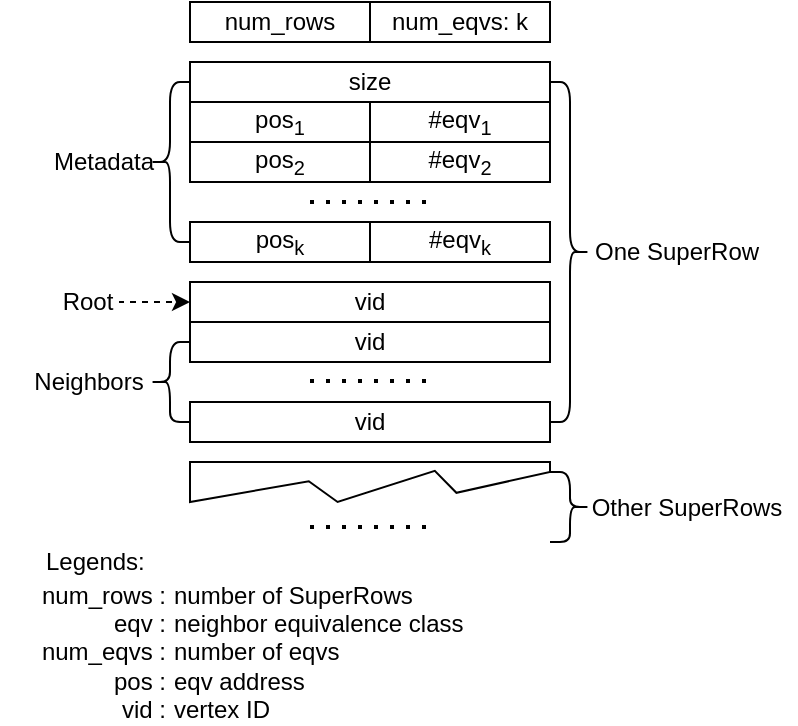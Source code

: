 <mxfile version="14.1.8" type="device"><diagram id="lwnNIqb6bs83yGjAs7Ds" name="第 1 页"><mxGraphModel dx="1102" dy="807" grid="1" gridSize="10" guides="1" tooltips="1" connect="1" arrows="1" fold="1" page="1" pageScale="1" pageWidth="827" pageHeight="1169" math="0" shadow="0"><root><mxCell id="0"/><mxCell id="1" parent="0"/><mxCell id="_lE6emr03Wwwza7r2lT1-6" value="size" style="rounded=0;whiteSpace=wrap;html=1;" parent="1" vertex="1"><mxGeometry x="304" y="60" width="180" height="20" as="geometry"/></mxCell><mxCell id="_lE6emr03Wwwza7r2lT1-7" value="num_rows" style="rounded=0;whiteSpace=wrap;html=1;" parent="1" vertex="1"><mxGeometry x="304" y="30" width="90" height="20" as="geometry"/></mxCell><mxCell id="_lE6emr03Wwwza7r2lT1-8" value="num_eqvs: k" style="rounded=0;whiteSpace=wrap;html=1;" parent="1" vertex="1"><mxGeometry x="394" y="30" width="90" height="20" as="geometry"/></mxCell><mxCell id="_lE6emr03Wwwza7r2lT1-9" value="pos&lt;sub&gt;1&lt;/sub&gt;" style="rounded=0;whiteSpace=wrap;html=1;" parent="1" vertex="1"><mxGeometry x="304" y="80" width="90" height="20" as="geometry"/></mxCell><mxCell id="_lE6emr03Wwwza7r2lT1-10" value="#eqv&lt;sub&gt;1&lt;/sub&gt;" style="rounded=0;whiteSpace=wrap;html=1;" parent="1" vertex="1"><mxGeometry x="394" y="80" width="90" height="20" as="geometry"/></mxCell><mxCell id="_lE6emr03Wwwza7r2lT1-11" value="pos&lt;sub&gt;2&lt;/sub&gt;" style="rounded=0;whiteSpace=wrap;html=1;" parent="1" vertex="1"><mxGeometry x="304" y="100" width="90" height="20" as="geometry"/></mxCell><mxCell id="_lE6emr03Wwwza7r2lT1-12" value="#eqv&lt;sub&gt;2&lt;/sub&gt;" style="rounded=0;whiteSpace=wrap;html=1;" parent="1" vertex="1"><mxGeometry x="394" y="100" width="90" height="20" as="geometry"/></mxCell><mxCell id="_lE6emr03Wwwza7r2lT1-13" value="pos&lt;sub&gt;k&lt;/sub&gt;" style="rounded=0;whiteSpace=wrap;html=1;" parent="1" vertex="1"><mxGeometry x="304" y="140" width="90" height="20" as="geometry"/></mxCell><mxCell id="_lE6emr03Wwwza7r2lT1-14" value="#eqv&lt;sub&gt;k&lt;/sub&gt;" style="rounded=0;whiteSpace=wrap;html=1;" parent="1" vertex="1"><mxGeometry x="394" y="140" width="90" height="20" as="geometry"/></mxCell><mxCell id="_lE6emr03Wwwza7r2lT1-15" value="" style="endArrow=none;dashed=1;html=1;dashPattern=1 3;strokeWidth=2;" parent="1" edge="1"><mxGeometry width="50" height="50" relative="1" as="geometry"><mxPoint x="364" y="130" as="sourcePoint"/><mxPoint x="424" y="130" as="targetPoint"/></mxGeometry></mxCell><mxCell id="_lE6emr03Wwwza7r2lT1-16" value="vid" style="rounded=0;whiteSpace=wrap;html=1;" parent="1" vertex="1"><mxGeometry x="304" y="170" width="180" height="20" as="geometry"/></mxCell><mxCell id="_lE6emr03Wwwza7r2lT1-17" value="vid" style="rounded=0;whiteSpace=wrap;html=1;" parent="1" vertex="1"><mxGeometry x="304" y="190" width="180" height="20" as="geometry"/></mxCell><mxCell id="_lE6emr03Wwwza7r2lT1-18" value="vid" style="rounded=0;whiteSpace=wrap;html=1;" parent="1" vertex="1"><mxGeometry x="304" y="230" width="180" height="20" as="geometry"/></mxCell><mxCell id="_lE6emr03Wwwza7r2lT1-19" value="" style="endArrow=none;dashed=1;html=1;dashPattern=1 3;strokeWidth=2;" parent="1" edge="1"><mxGeometry width="50" height="50" relative="1" as="geometry"><mxPoint x="364" y="219.5" as="sourcePoint"/><mxPoint x="424" y="219.5" as="targetPoint"/></mxGeometry></mxCell><mxCell id="_lE6emr03Wwwza7r2lT1-21" value="One SuperRow" style="text;html=1;align=center;verticalAlign=middle;resizable=0;points=[];autosize=1;" parent="1" vertex="1"><mxGeometry x="497" y="145" width="100" height="20" as="geometry"/></mxCell><mxCell id="beOOVUfoKIp3zgghK25J-1" value="" style="verticalLabelPosition=bottom;verticalAlign=top;html=1;shape=mxgraph.basic.polygon;polyCoords=[[0,0],[1,0],[1,0.25],[0.74,0.77],[0.68,0.22],[0.41,1],[0.33,0.48],[0,1]];polyline=0;shadow=0;" parent="1" vertex="1"><mxGeometry x="304" y="260" width="180" height="20" as="geometry"/></mxCell><mxCell id="beOOVUfoKIp3zgghK25J-3" value="Other SuperRows" style="text;html=1;align=center;verticalAlign=middle;resizable=0;points=[];autosize=1;" parent="1" vertex="1"><mxGeometry x="497" y="272.5" width="110" height="20" as="geometry"/></mxCell><mxCell id="fdWeP0zYmH4bE2EF008l-1" value="" style="shape=curlyBracket;whiteSpace=wrap;html=1;rounded=1;flipH=1;" parent="1" vertex="1"><mxGeometry x="484" y="70" width="20" height="170" as="geometry"/></mxCell><mxCell id="fdWeP0zYmH4bE2EF008l-7" style="edgeStyle=orthogonalEdgeStyle;rounded=0;orthogonalLoop=1;jettySize=auto;html=1;exitX=1;exitY=0.5;exitDx=0;exitDy=0;entryX=0;entryY=0.5;entryDx=0;entryDy=0;dashed=1;" parent="1" source="fdWeP0zYmH4bE2EF008l-6" target="_lE6emr03Wwwza7r2lT1-16" edge="1"><mxGeometry relative="1" as="geometry"/></mxCell><mxCell id="fdWeP0zYmH4bE2EF008l-6" value="Root" style="rounded=0;whiteSpace=wrap;html=1;strokeColor=#FFFFFF;" parent="1" vertex="1"><mxGeometry x="238" y="170" width="30" height="20" as="geometry"/></mxCell><mxCell id="fdWeP0zYmH4bE2EF008l-8" value="" style="shape=curlyBracket;whiteSpace=wrap;html=1;rounded=1;" parent="1" vertex="1"><mxGeometry x="284" y="200" width="20" height="40" as="geometry"/></mxCell><mxCell id="fdWeP0zYmH4bE2EF008l-9" value="Neighbors" style="text;html=1;align=center;verticalAlign=middle;resizable=0;points=[];autosize=1;" parent="1" vertex="1"><mxGeometry x="218" y="210" width="70" height="20" as="geometry"/></mxCell><mxCell id="fgRYBwQC7w8AO7Oknqp5-1" value="" style="shape=curlyBracket;whiteSpace=wrap;html=1;rounded=1;" parent="1" vertex="1"><mxGeometry x="284" y="70" width="20" height="80" as="geometry"/></mxCell><mxCell id="fgRYBwQC7w8AO7Oknqp5-2" value="Metadata" style="rounded=0;whiteSpace=wrap;html=1;strokeColor=#FFFFFF;" parent="1" vertex="1"><mxGeometry x="246" y="100" width="30" height="20" as="geometry"/></mxCell><mxCell id="d3eoudfB4D4EJbbh_jwO-1" value="num_rows :&lt;br&gt;eqv :&lt;br&gt;num_eqvs :&lt;br&gt;pos :&lt;br&gt;vid :" style="rounded=0;whiteSpace=wrap;html=1;align=right;strokeColor=#FFFFFF;" parent="1" vertex="1"><mxGeometry x="210" y="320" width="84" height="70" as="geometry"/></mxCell><mxCell id="1ip4juaWDIrEiItWrwU9-1" value="" style="shape=curlyBracket;whiteSpace=wrap;html=1;rounded=1;flipH=1;" parent="1" vertex="1"><mxGeometry x="484" y="265" width="20" height="35" as="geometry"/></mxCell><mxCell id="KKtUsao0wn-M-z_5QhbY-1" value="Legends:" style="rounded=0;whiteSpace=wrap;html=1;align=left;strokeColor=#FFFFFF;" parent="1" vertex="1"><mxGeometry x="230" y="300" width="176" height="20" as="geometry"/></mxCell><mxCell id="nirRyfyjmkjVWuA4ouA6-1" value="" style="endArrow=none;dashed=1;html=1;dashPattern=1 3;strokeWidth=2;" parent="1" edge="1"><mxGeometry width="50" height="50" relative="1" as="geometry"><mxPoint x="364" y="292.5" as="sourcePoint"/><mxPoint x="424" y="292.5" as="targetPoint"/></mxGeometry></mxCell><mxCell id="AhpjY3W5eUDj5Du6x5E8-1" value="number of SuperRows&lt;br&gt;neighbor equivalence class&lt;br&gt;number of eqvs&lt;br&gt;eqv address&lt;br&gt;vertex ID" style="rounded=0;whiteSpace=wrap;html=1;align=left;strokeColor=#FFFFFF;" parent="1" vertex="1"><mxGeometry x="294" y="320" width="210" height="70" as="geometry"/></mxCell></root></mxGraphModel></diagram></mxfile>